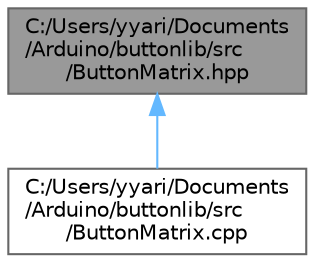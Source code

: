 digraph "C:/Users/yyari/Documents/Arduino/buttonlib/src/ButtonMatrix.hpp"
{
 // LATEX_PDF_SIZE
  bgcolor="transparent";
  edge [fontname=Helvetica,fontsize=10,labelfontname=Helvetica,labelfontsize=10];
  node [fontname=Helvetica,fontsize=10,shape=box,height=0.2,width=0.4];
  Node1 [id="Node000001",label="C:/Users/yyari/Documents\l/Arduino/buttonlib/src\l/ButtonMatrix.hpp",height=0.2,width=0.4,color="gray40", fillcolor="grey60", style="filled", fontcolor="black",tooltip=" "];
  Node1 -> Node2 [id="edge2_Node000001_Node000002",dir="back",color="steelblue1",style="solid",tooltip=" "];
  Node2 [id="Node000002",label="C:/Users/yyari/Documents\l/Arduino/buttonlib/src\l/ButtonMatrix.cpp",height=0.2,width=0.4,color="grey40", fillcolor="white", style="filled",URL="$_button_matrix_8cpp.html",tooltip=" "];
}
